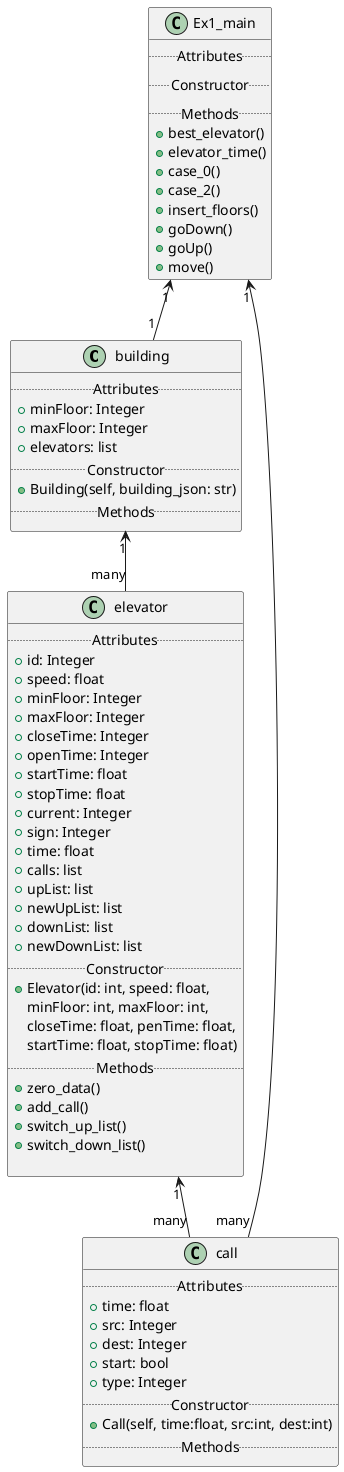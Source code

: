 @startuml
'https://plantuml.com/class-diagram


building "1" <-- "many" elevator

elevator "1" <-- "many" call

Ex1_main "1" <-- "1" building

Ex1_main "1" <-- "many" call


class Ex1_main {
.. Attributes ..
.. Constructor ..
.. Methods ..
+best_elevator()
+elevator_time()
+case_0()
+case_2()
+insert_floors()
+goDown()
+goUp()
+move()
}

class call {
.. Attributes ..
+time: float
+src: Integer
+dest: Integer
+start: bool
+type: Integer
.. Constructor ..
+Call(self, time:float, src:int, dest:int)
.. Methods ..
}

class building {
.. Attributes ..
+minFloor: Integer
+maxFloor: Integer
+elevators: list
.. Constructor ..
+Building(self, building_json: str)
.. Methods ..
}

class elevator {
.. Attributes ..
+id: Integer
+speed: float
+minFloor: Integer
+maxFloor: Integer
+closeTime: Integer
+openTime: Integer
+startTime: float
+stopTime: float
+current: Integer
+sign: Integer
+time: float
+calls: list
+upList: list
+newUpList: list
+downList: list
+newDownList: list
.. Constructor ..
+Elevator(id: int, speed: float,
minFloor: int, maxFloor: int,
closeTime: float, penTime: float,
startTime: float, stopTime: float)
.. Methods ..
+zero_data()
+add_call()
+switch_up_list()
+switch_down_list()

}

@enduml